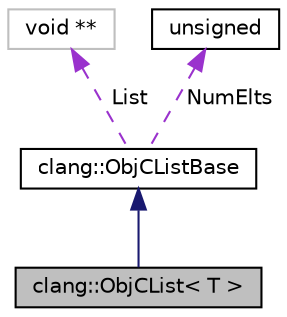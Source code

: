 digraph "clang::ObjCList&lt; T &gt;"
{
 // LATEX_PDF_SIZE
  bgcolor="transparent";
  edge [fontname="Helvetica",fontsize="10",labelfontname="Helvetica",labelfontsize="10"];
  node [fontname="Helvetica",fontsize="10",shape=record];
  Node1 [label="clang::ObjCList\< T \>",height=0.2,width=0.4,color="black", fillcolor="grey75", style="filled", fontcolor="black",tooltip="ObjCList - This is a simple template class used to hold various lists of decls etc,..."];
  Node2 -> Node1 [dir="back",color="midnightblue",fontsize="10",style="solid",fontname="Helvetica"];
  Node2 [label="clang::ObjCListBase",height=0.2,width=0.4,color="black",URL="$classclang_1_1ObjCListBase.html",tooltip=" "];
  Node3 -> Node2 [dir="back",color="darkorchid3",fontsize="10",style="dashed",label=" List" ,fontname="Helvetica"];
  Node3 [label="void **",height=0.2,width=0.4,color="grey75",tooltip=" "];
  Node4 -> Node2 [dir="back",color="darkorchid3",fontsize="10",style="dashed",label=" NumElts" ,fontname="Helvetica"];
  Node4 [label="unsigned",height=0.2,width=0.4,color="black",URL="$classunsigned.html",tooltip=" "];
}
